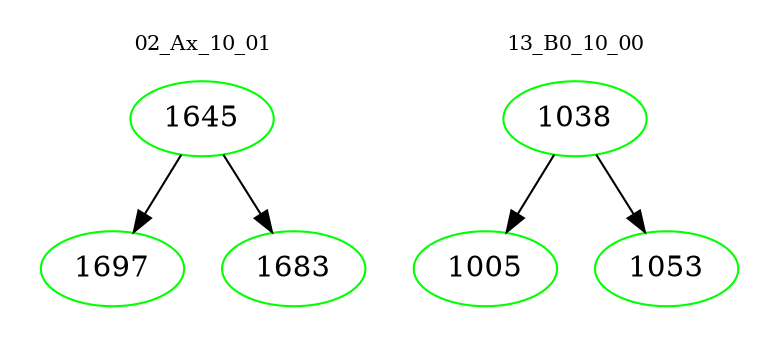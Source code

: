 digraph{
subgraph cluster_0 {
color = white
label = "02_Ax_10_01";
fontsize=10;
T0_1645 [label="1645", color="green"]
T0_1645 -> T0_1697 [color="black"]
T0_1697 [label="1697", color="green"]
T0_1645 -> T0_1683 [color="black"]
T0_1683 [label="1683", color="green"]
}
subgraph cluster_1 {
color = white
label = "13_B0_10_00";
fontsize=10;
T1_1038 [label="1038", color="green"]
T1_1038 -> T1_1005 [color="black"]
T1_1005 [label="1005", color="green"]
T1_1038 -> T1_1053 [color="black"]
T1_1053 [label="1053", color="green"]
}
}
